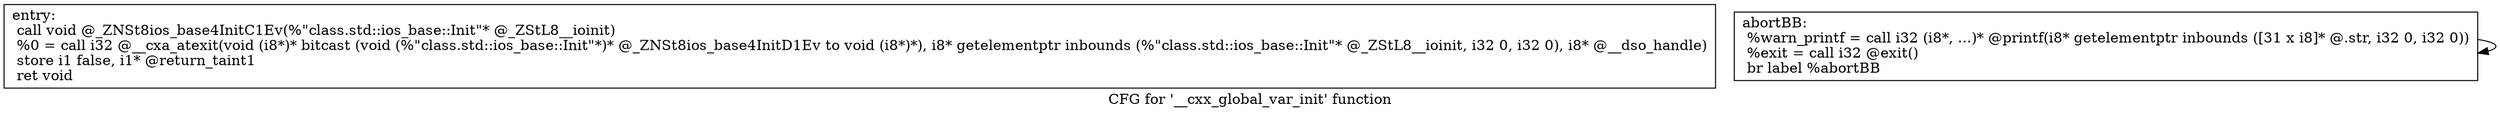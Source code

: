 digraph "CFG for '__cxx_global_var_init' function" {
	label="CFG for '__cxx_global_var_init' function";

	Node0x1d5dd00 [shape=record,label="{entry:\l  call void @_ZNSt8ios_base4InitC1Ev(%\"class.std::ios_base::Init\"* @_ZStL8__ioinit)\l  %0 = call i32 @__cxa_atexit(void (i8*)* bitcast (void (%\"class.std::ios_base::Init\"*)* @_ZNSt8ios_base4InitD1Ev to void (i8*)*), i8* getelementptr inbounds (%\"class.std::ios_base::Init\"* @_ZStL8__ioinit, i32 0, i32 0), i8* @__dso_handle)\l  store i1 false, i1* @return_taint1\l  ret void\l}"];
	Node0x1d5dd60 [shape=record,label="{abortBB:                                          \l  %warn_printf = call i32 (i8*, ...)* @printf(i8* getelementptr inbounds ([31 x i8]* @.str, i32 0, i32 0))\l  %exit = call i32 @exit()\l  br label %abortBB\l}"];
	Node0x1d5dd60 -> Node0x1d5dd60;
}
